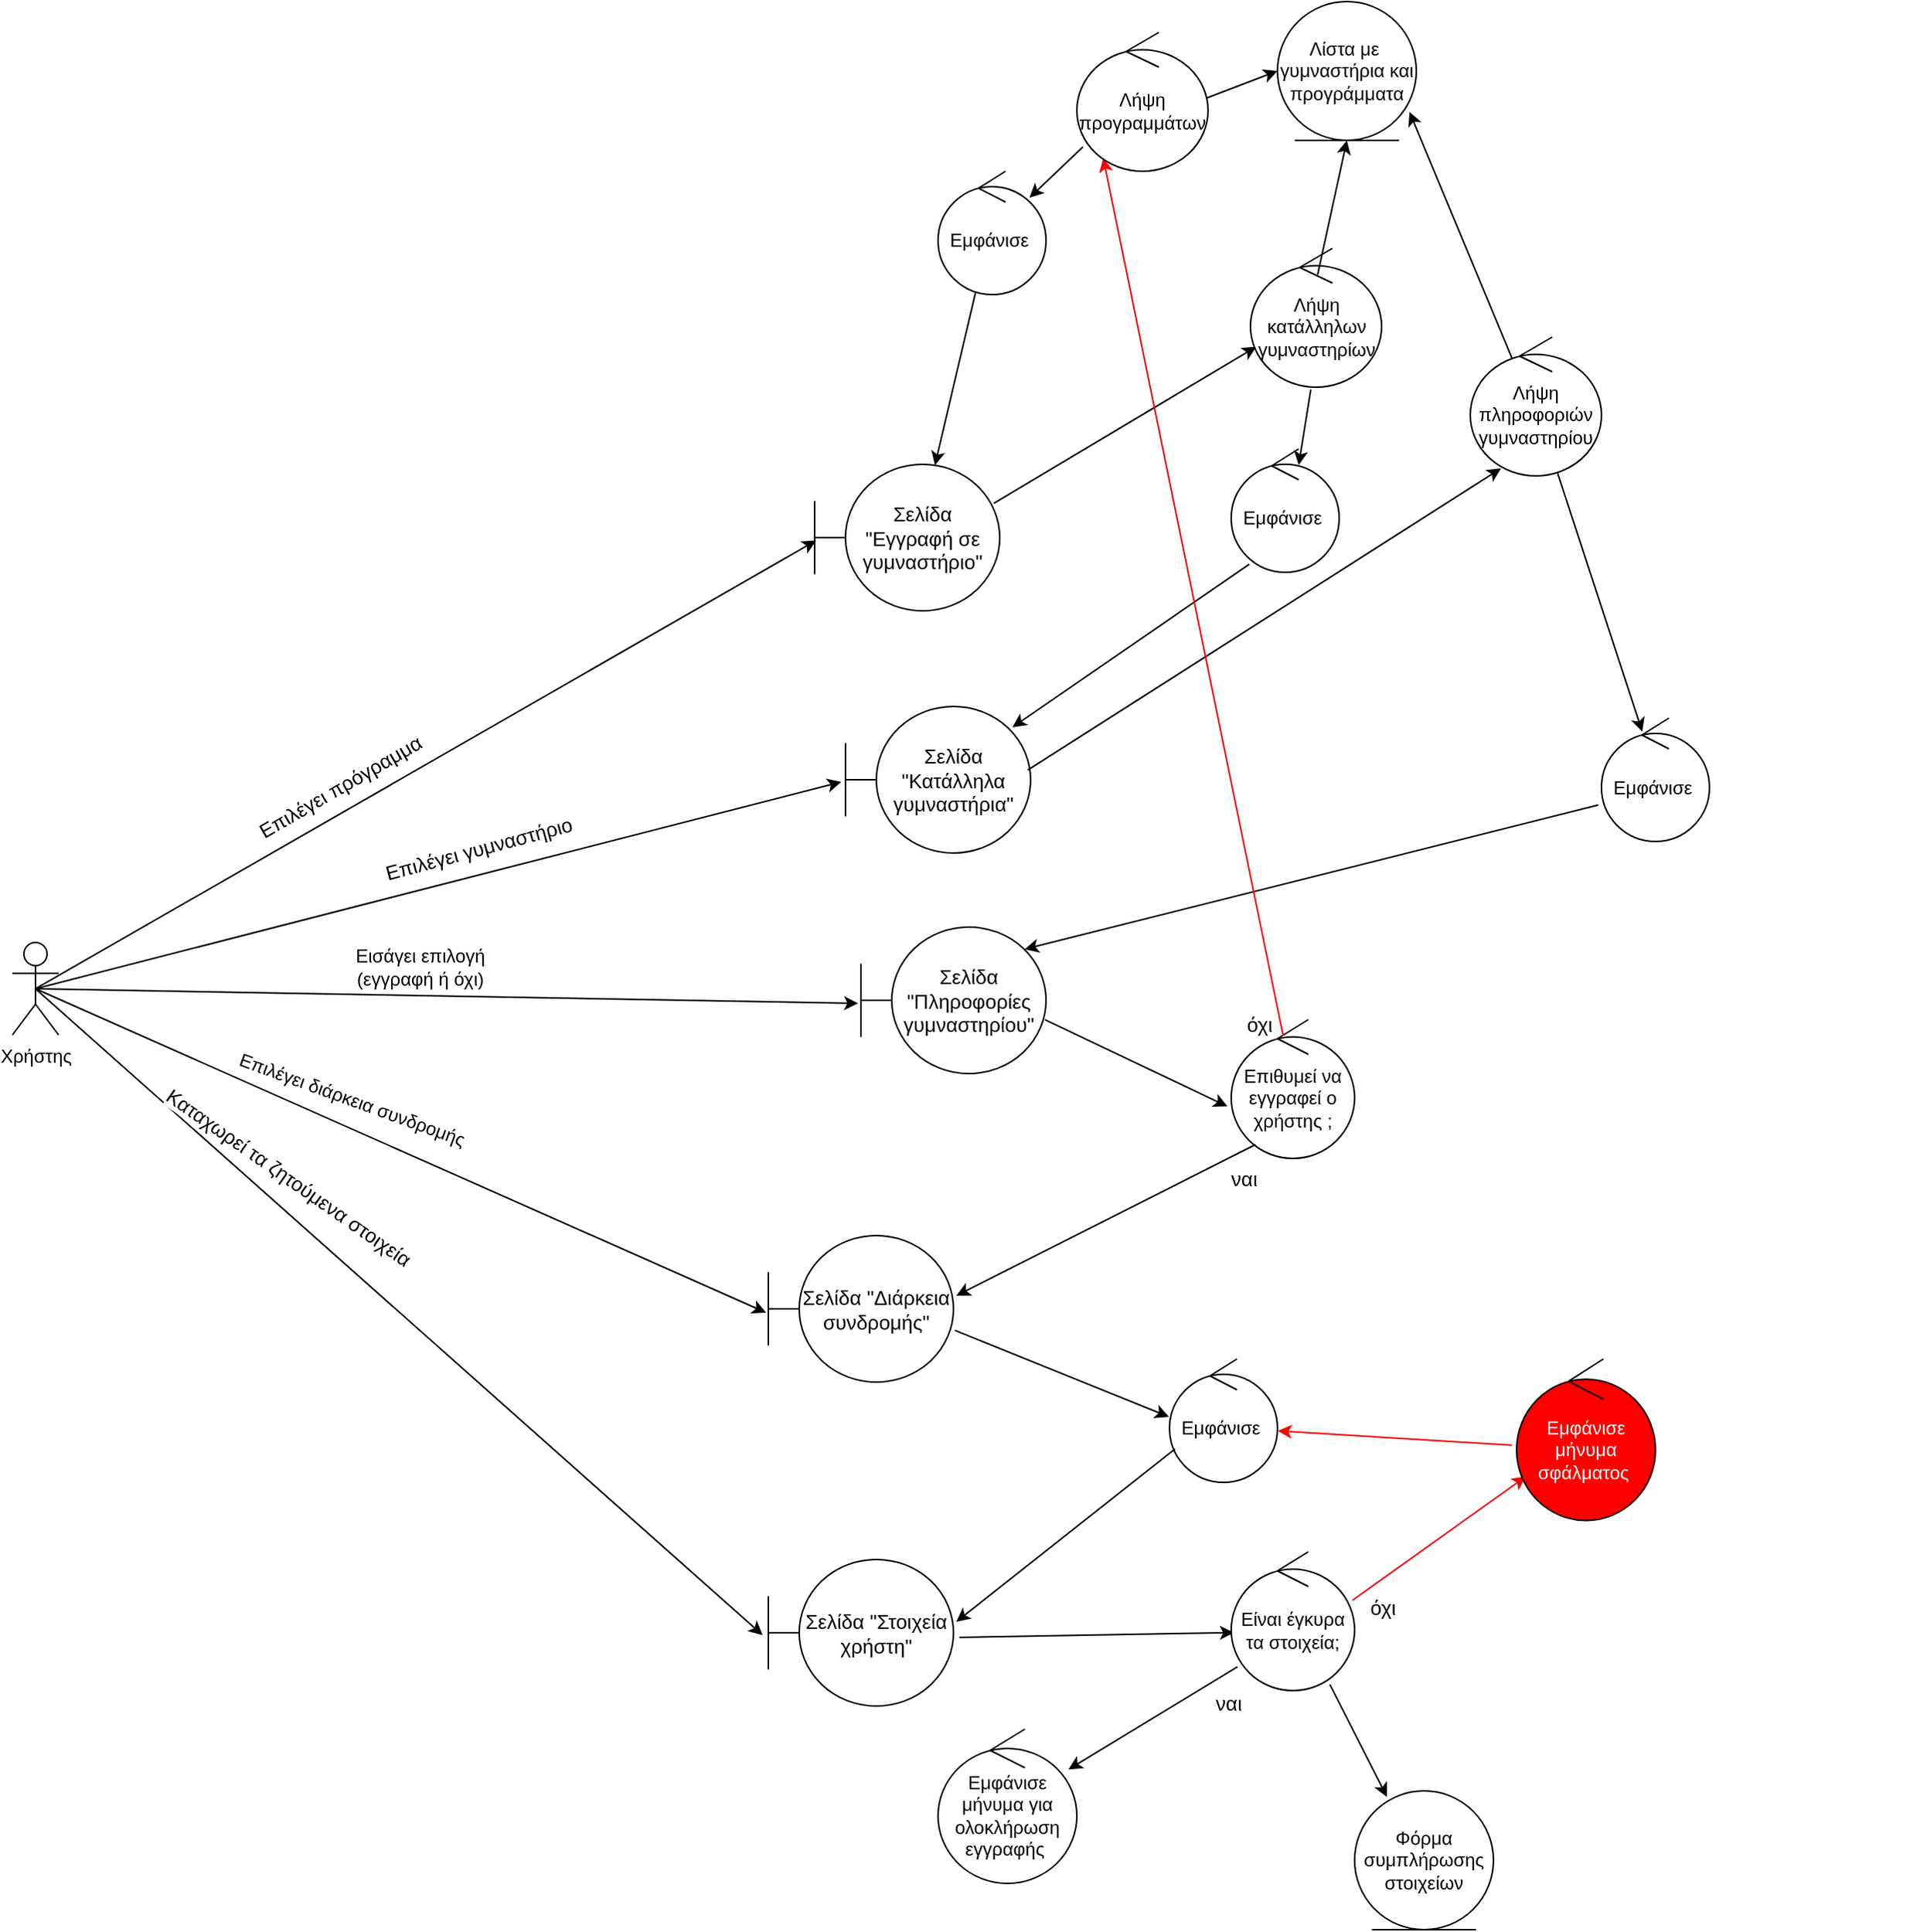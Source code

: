 <mxfile version="21.3.4" type="device">
  <diagram name="Σελίδα-1" id="WVEBd1sjFHavCeA0LY7U">
    <mxGraphModel dx="2772" dy="861" grid="1" gridSize="10" guides="1" tooltips="1" connect="1" arrows="1" fold="1" page="1" pageScale="1" pageWidth="1169" pageHeight="1654" math="0" shadow="0">
      <root>
        <mxCell id="0" />
        <mxCell id="1" parent="0" />
        <mxCell id="SWPQcaOPygvo77F1xrFM-126" style="rounded=0;orthogonalLoop=1;jettySize=auto;html=1;exitX=0.5;exitY=0.5;exitDx=0;exitDy=0;exitPerimeter=0;strokeColor=#000000;fontColor=#000000;entryX=0.008;entryY=0.52;entryDx=0;entryDy=0;entryPerimeter=0;" parent="1" source="SWPQcaOPygvo77F1xrFM-130" target="SWPQcaOPygvo77F1xrFM-186" edge="1">
          <mxGeometry relative="1" as="geometry">
            <mxPoint x="300" y="810" as="targetPoint" />
          </mxGeometry>
        </mxCell>
        <mxCell id="SWPQcaOPygvo77F1xrFM-130" value="Χρήστης" style="shape=umlActor;verticalLabelPosition=bottom;verticalAlign=top;html=1;outlineConnect=0;fontColor=#000000;" parent="1" vertex="1">
          <mxGeometry x="-190" y="980" width="30" height="60" as="geometry" />
        </mxCell>
        <mxCell id="SWPQcaOPygvo77F1xrFM-184" value="&lt;font&gt;Εμφάνισε&amp;nbsp;&lt;/font&gt;" style="ellipse;shape=umlControl;whiteSpace=wrap;html=1;strokeColor=#000000;fontColor=#000000;" parent="1" vertex="1">
          <mxGeometry x="410" y="480" width="70" height="80" as="geometry" />
        </mxCell>
        <mxCell id="SWPQcaOPygvo77F1xrFM-185" style="rounded=0;orthogonalLoop=1;jettySize=auto;html=1;exitX=0.346;exitY=0.987;exitDx=0;exitDy=0;exitPerimeter=0;strokeColor=#000000;fontColor=#000000;entryX=0.65;entryY=0.006;entryDx=0;entryDy=0;entryPerimeter=0;" parent="1" source="SWPQcaOPygvo77F1xrFM-184" target="SWPQcaOPygvo77F1xrFM-186" edge="1">
          <mxGeometry relative="1" as="geometry">
            <mxPoint x="380" y="680" as="targetPoint" />
            <mxPoint x="165" y="820" as="sourcePoint" />
          </mxGeometry>
        </mxCell>
        <mxCell id="SWPQcaOPygvo77F1xrFM-186" value="Σελίδα &quot;Εγγραφή σε γυμναστήριο&quot;" style="shape=umlBoundary;whiteSpace=wrap;html=1;strokeColor=#000000;fontColor=#000000;fontSize=13;" parent="1" vertex="1">
          <mxGeometry x="330" y="670" width="120" height="95" as="geometry" />
        </mxCell>
        <mxCell id="SWPQcaOPygvo77F1xrFM-187" value="&lt;font&gt;Λίστα με&amp;nbsp; γυμναστήρια και προγράμματα&lt;/font&gt;" style="ellipse;shape=umlEntity;whiteSpace=wrap;html=1;strokeColor=#000000;fontColor=#000000;" parent="1" vertex="1">
          <mxGeometry x="630" y="370" width="90" height="90" as="geometry" />
        </mxCell>
        <mxCell id="SWPQcaOPygvo77F1xrFM-188" style="rounded=0;orthogonalLoop=1;jettySize=auto;html=1;strokeColor=#000000;fontColor=#000000;exitX=0.975;exitY=0.478;exitDx=0;exitDy=0;exitPerimeter=0;entryX=0;entryY=0.5;entryDx=0;entryDy=0;" parent="1" source="PaOrN-Bwbaz09RTFRe5F-1" target="SWPQcaOPygvo77F1xrFM-187" edge="1">
          <mxGeometry relative="1" as="geometry">
            <mxPoint x="540" y="480" as="targetPoint" />
            <mxPoint x="524" y="489" as="sourcePoint" />
          </mxGeometry>
        </mxCell>
        <mxCell id="SWPQcaOPygvo77F1xrFM-190" value="&lt;font style=&quot;font-size: 13px;&quot;&gt;Επιλέγει πρόγραμμα&lt;/font&gt;" style="edgeLabel;html=1;align=center;verticalAlign=middle;resizable=0;points=[];fontColor=#000000;rotation=-30;" parent="1" vertex="1" connectable="0">
          <mxGeometry x="400.0" y="830.004" as="geometry">
            <mxPoint x="-352" y="-147" as="offset" />
          </mxGeometry>
        </mxCell>
        <mxCell id="SWPQcaOPygvo77F1xrFM-191" style="rounded=0;orthogonalLoop=1;jettySize=auto;html=1;exitX=0.968;exitY=0.266;exitDx=0;exitDy=0;exitPerimeter=0;strokeColor=#000000;fontColor=#000000;entryX=0.044;entryY=0.709;entryDx=0;entryDy=0;entryPerimeter=0;" parent="1" source="SWPQcaOPygvo77F1xrFM-186" target="PaOrN-Bwbaz09RTFRe5F-3" edge="1">
          <mxGeometry relative="1" as="geometry">
            <mxPoint x="620" y="718" as="targetPoint" />
            <mxPoint x="524" y="489" as="sourcePoint" />
          </mxGeometry>
        </mxCell>
        <mxCell id="SWPQcaOPygvo77F1xrFM-192" value="&lt;font&gt;Εμφάνισε&amp;nbsp;&lt;/font&gt;" style="ellipse;shape=umlControl;whiteSpace=wrap;html=1;strokeColor=#000000;fontColor=#000000;" parent="1" vertex="1">
          <mxGeometry x="600" y="660" width="70" height="80" as="geometry" />
        </mxCell>
        <mxCell id="SWPQcaOPygvo77F1xrFM-193" value="Σελίδα &quot;Κατάλληλα γυμναστήρια&quot;" style="shape=umlBoundary;whiteSpace=wrap;html=1;strokeColor=#000000;fontColor=#000000;fontSize=13;" parent="1" vertex="1">
          <mxGeometry x="350" y="827" width="120" height="95" as="geometry" />
        </mxCell>
        <mxCell id="SWPQcaOPygvo77F1xrFM-194" style="rounded=0;orthogonalLoop=1;jettySize=auto;html=1;exitX=0.167;exitY=0.935;exitDx=0;exitDy=0;exitPerimeter=0;strokeColor=#000000;fontColor=#000000;entryX=0.902;entryY=0.142;entryDx=0;entryDy=0;entryPerimeter=0;" parent="1" source="SWPQcaOPygvo77F1xrFM-192" target="SWPQcaOPygvo77F1xrFM-193" edge="1">
          <mxGeometry relative="1" as="geometry">
            <mxPoint x="448" y="685" as="targetPoint" />
            <mxPoint x="524" y="489" as="sourcePoint" />
          </mxGeometry>
        </mxCell>
        <mxCell id="SWPQcaOPygvo77F1xrFM-195" value="&lt;font style=&quot;font-size: 13px;&quot;&gt;Επιλέγει γυμναστήριο&lt;/font&gt;" style="edgeLabel;html=1;align=center;verticalAlign=middle;resizable=0;points=[];fontColor=#000000;rotation=-15;" parent="1" vertex="1" connectable="0">
          <mxGeometry x="490.0" y="970.004" as="geometry">
            <mxPoint x="-352" y="-147" as="offset" />
          </mxGeometry>
        </mxCell>
        <mxCell id="SWPQcaOPygvo77F1xrFM-196" style="rounded=0;orthogonalLoop=1;jettySize=auto;html=1;exitX=0.5;exitY=0.5;exitDx=0;exitDy=0;exitPerimeter=0;strokeColor=#000000;fontColor=#000000;entryX=-0.023;entryY=0.515;entryDx=0;entryDy=0;entryPerimeter=0;" parent="1" source="SWPQcaOPygvo77F1xrFM-130" target="SWPQcaOPygvo77F1xrFM-193" edge="1">
          <mxGeometry relative="1" as="geometry">
            <mxPoint x="361" y="729" as="targetPoint" />
            <mxPoint x="145" y="728" as="sourcePoint" />
          </mxGeometry>
        </mxCell>
        <mxCell id="SWPQcaOPygvo77F1xrFM-197" style="rounded=0;orthogonalLoop=1;jettySize=auto;html=1;exitX=0.985;exitY=0.434;exitDx=0;exitDy=0;exitPerimeter=0;strokeColor=#000000;fontColor=#000000;entryX=0.234;entryY=0.946;entryDx=0;entryDy=0;entryPerimeter=0;" parent="1" source="SWPQcaOPygvo77F1xrFM-193" target="PaOrN-Bwbaz09RTFRe5F-6" edge="1">
          <mxGeometry relative="1" as="geometry">
            <mxPoint x="580" y="880" as="targetPoint" />
            <mxPoint x="560" y="924" as="sourcePoint" />
          </mxGeometry>
        </mxCell>
        <mxCell id="SWPQcaOPygvo77F1xrFM-198" value="&lt;font&gt;Εμφάνισε&amp;nbsp;&lt;/font&gt;" style="ellipse;shape=umlControl;whiteSpace=wrap;html=1;strokeColor=#000000;fontColor=#000000;" parent="1" vertex="1">
          <mxGeometry x="840" y="834.5" width="70" height="80" as="geometry" />
        </mxCell>
        <mxCell id="SWPQcaOPygvo77F1xrFM-199" style="rounded=0;orthogonalLoop=1;jettySize=auto;html=1;exitX=-0.03;exitY=0.705;exitDx=0;exitDy=0;exitPerimeter=0;strokeColor=#000000;fontColor=#000000;entryX=0.885;entryY=0.151;entryDx=0;entryDy=0;entryPerimeter=0;" parent="1" source="SWPQcaOPygvo77F1xrFM-198" target="SWPQcaOPygvo77F1xrFM-200" edge="1">
          <mxGeometry relative="1" as="geometry">
            <mxPoint x="450" y="980" as="targetPoint" />
            <mxPoint x="642" y="745" as="sourcePoint" />
          </mxGeometry>
        </mxCell>
        <mxCell id="SWPQcaOPygvo77F1xrFM-200" value="Σελίδα &quot;Πληροφορίες γυμναστηρίου&quot;" style="shape=umlBoundary;whiteSpace=wrap;html=1;strokeColor=#000000;fontColor=#000000;fontSize=13;" parent="1" vertex="1">
          <mxGeometry x="360" y="970" width="120" height="95" as="geometry" />
        </mxCell>
        <mxCell id="SWPQcaOPygvo77F1xrFM-201" style="rounded=0;orthogonalLoop=1;jettySize=auto;html=1;strokeColor=#000000;fontColor=#000000;entryX=-0.015;entryY=0.521;entryDx=0;entryDy=0;entryPerimeter=0;exitX=0.5;exitY=0.5;exitDx=0;exitDy=0;exitPerimeter=0;" parent="1" source="SWPQcaOPygvo77F1xrFM-130" target="SWPQcaOPygvo77F1xrFM-200" edge="1">
          <mxGeometry relative="1" as="geometry">
            <mxPoint x="357" y="886" as="targetPoint" />
            <mxPoint x="145" y="720" as="sourcePoint" />
          </mxGeometry>
        </mxCell>
        <mxCell id="SWPQcaOPygvo77F1xrFM-206" style="rounded=0;orthogonalLoop=1;jettySize=auto;html=1;exitX=0.46;exitY=1.017;exitDx=0;exitDy=0;exitPerimeter=0;strokeColor=#000000;fontColor=#000000;entryX=0.625;entryY=0.131;entryDx=0;entryDy=0;entryPerimeter=0;" parent="1" source="PaOrN-Bwbaz09RTFRe5F-3" target="SWPQcaOPygvo77F1xrFM-192" edge="1">
          <mxGeometry relative="1" as="geometry">
            <mxPoint x="666" y="510" as="targetPoint" />
            <mxPoint x="701" y="725" as="sourcePoint" />
          </mxGeometry>
        </mxCell>
        <mxCell id="SWPQcaOPygvo77F1xrFM-208" style="rounded=0;orthogonalLoop=1;jettySize=auto;html=1;strokeColor=#000000;fontColor=#000000;entryX=0.378;entryY=0.111;entryDx=0;entryDy=0;entryPerimeter=0;" parent="1" source="PaOrN-Bwbaz09RTFRe5F-6" target="SWPQcaOPygvo77F1xrFM-198" edge="1">
          <mxGeometry relative="1" as="geometry">
            <mxPoint x="820" y="680" as="targetPoint" />
            <mxPoint x="676" y="682" as="sourcePoint" />
          </mxGeometry>
        </mxCell>
        <mxCell id="SWPQcaOPygvo77F1xrFM-209" value="&lt;font style=&quot;font-size: 12px;&quot;&gt;Εισάγει επιλογή&lt;br style=&quot;font-size: 12px;&quot;&gt;(εγγραφή ή όχι)&lt;br style=&quot;font-size: 12px;&quot;&gt;&lt;/font&gt;" style="edgeLabel;html=1;align=center;verticalAlign=middle;resizable=0;points=[];fontSize=12;rotation=0;fontColor=#000000;" parent="1" vertex="1" connectable="0">
          <mxGeometry x="250.0" y="1420.004" as="geometry">
            <mxPoint x="-176" y="-424" as="offset" />
          </mxGeometry>
        </mxCell>
        <mxCell id="SWPQcaOPygvo77F1xrFM-210" style="rounded=0;orthogonalLoop=1;jettySize=auto;html=1;exitX=0.994;exitY=0.632;exitDx=0;exitDy=0;exitPerimeter=0;strokeColor=#000000;fontColor=#000000;entryX=-0.031;entryY=0.625;entryDx=0;entryDy=0;entryPerimeter=0;" parent="1" source="SWPQcaOPygvo77F1xrFM-200" target="SWPQcaOPygvo77F1xrFM-211" edge="1">
          <mxGeometry relative="1" as="geometry">
            <mxPoint x="550" y="1060" as="targetPoint" />
            <mxPoint x="778" y="908" as="sourcePoint" />
          </mxGeometry>
        </mxCell>
        <mxCell id="SWPQcaOPygvo77F1xrFM-211" value="&lt;font&gt;Επιθυμεί να εγγραφεί ο χρήστης ;&lt;/font&gt;" style="ellipse;shape=umlControl;whiteSpace=wrap;html=1;strokeColor=#000000;fontColor=#000000;" parent="1" vertex="1">
          <mxGeometry x="600" y="1030" width="80" height="90" as="geometry" />
        </mxCell>
        <mxCell id="SWPQcaOPygvo77F1xrFM-214" style="rounded=0;orthogonalLoop=1;jettySize=auto;html=1;strokeColor=#000000;fontColor=#000000;exitX=0.197;exitY=0.9;exitDx=0;exitDy=0;exitPerimeter=0;entryX=1.016;entryY=0.41;entryDx=0;entryDy=0;entryPerimeter=0;" parent="1" source="SWPQcaOPygvo77F1xrFM-211" target="SWPQcaOPygvo77F1xrFM-216" edge="1">
          <mxGeometry relative="1" as="geometry">
            <mxPoint x="440" y="1150" as="targetPoint" />
            <mxPoint x="410" y="1180" as="sourcePoint" />
          </mxGeometry>
        </mxCell>
        <mxCell id="SWPQcaOPygvo77F1xrFM-215" value="&lt;font style=&quot;font-size: 13px;&quot;&gt;ναι&lt;/font&gt;" style="edgeLabel;html=1;align=center;verticalAlign=middle;resizable=0;points=[];fontColor=#000000;" parent="1" vertex="1" connectable="0">
          <mxGeometry x="960.0" y="1280.004" as="geometry">
            <mxPoint x="-352" y="-147" as="offset" />
          </mxGeometry>
        </mxCell>
        <mxCell id="SWPQcaOPygvo77F1xrFM-216" value="Σελίδα &quot;Διάρκεια συνδρομής&quot;" style="shape=umlBoundary;whiteSpace=wrap;html=1;strokeColor=#000000;fontColor=#000000;fontSize=13;" parent="1" vertex="1">
          <mxGeometry x="300" y="1170" width="120" height="95" as="geometry" />
        </mxCell>
        <mxCell id="SWPQcaOPygvo77F1xrFM-219" style="rounded=0;orthogonalLoop=1;jettySize=auto;html=1;strokeColor=#000000;fontColor=#000000;entryX=-0.012;entryY=0.526;entryDx=0;entryDy=0;entryPerimeter=0;exitX=0.5;exitY=0.5;exitDx=0;exitDy=0;exitPerimeter=0;" parent="1" source="SWPQcaOPygvo77F1xrFM-130" target="SWPQcaOPygvo77F1xrFM-216" edge="1">
          <mxGeometry relative="1" as="geometry">
            <mxPoint x="288" y="1059" as="targetPoint" />
            <mxPoint x="-15" y="910" as="sourcePoint" />
          </mxGeometry>
        </mxCell>
        <mxCell id="SWPQcaOPygvo77F1xrFM-220" value="&lt;font style=&quot;font-size: 12px;&quot;&gt;Επιλέγει διάρκεια συνδρομής&lt;br style=&quot;font-size: 12px;&quot;&gt;&lt;/font&gt;" style="edgeLabel;html=1;align=center;verticalAlign=middle;resizable=0;points=[];fontSize=12;rotation=20;fontColor=#000000;" parent="1" vertex="1" connectable="0">
          <mxGeometry x="50.0" y="1540.004" as="geometry">
            <mxPoint x="-176" y="-424" as="offset" />
          </mxGeometry>
        </mxCell>
        <mxCell id="SWPQcaOPygvo77F1xrFM-221" style="rounded=0;orthogonalLoop=1;jettySize=auto;html=1;exitX=1.008;exitY=0.647;exitDx=0;exitDy=0;exitPerimeter=0;strokeColor=#000000;fontColor=#000000;entryX=-0.005;entryY=0.469;entryDx=0;entryDy=0;entryPerimeter=0;" parent="1" source="SWPQcaOPygvo77F1xrFM-216" target="SWPQcaOPygvo77F1xrFM-222" edge="1">
          <mxGeometry relative="1" as="geometry">
            <mxPoint x="540" y="1350" as="targetPoint" />
            <mxPoint x="409" y="1070" as="sourcePoint" />
          </mxGeometry>
        </mxCell>
        <mxCell id="SWPQcaOPygvo77F1xrFM-222" value="&lt;font&gt;Εμφάνισε&amp;nbsp;&lt;/font&gt;" style="ellipse;shape=umlControl;whiteSpace=wrap;html=1;strokeColor=#000000;fontColor=#000000;" parent="1" vertex="1">
          <mxGeometry x="560" y="1250" width="70" height="80" as="geometry" />
        </mxCell>
        <mxCell id="SWPQcaOPygvo77F1xrFM-223" style="rounded=0;orthogonalLoop=1;jettySize=auto;html=1;strokeColor=#000000;fontColor=#000000;exitX=0.051;exitY=0.73;exitDx=0;exitDy=0;exitPerimeter=0;entryX=1.015;entryY=0.425;entryDx=0;entryDy=0;entryPerimeter=0;" parent="1" source="SWPQcaOPygvo77F1xrFM-222" target="SWPQcaOPygvo77F1xrFM-224" edge="1">
          <mxGeometry relative="1" as="geometry">
            <mxPoint x="360" y="1380" as="targetPoint" />
            <mxPoint x="500" y="1330" as="sourcePoint" />
          </mxGeometry>
        </mxCell>
        <mxCell id="SWPQcaOPygvo77F1xrFM-224" value="Σελίδα &quot;Στοιχεία χρήστη&quot;" style="shape=umlBoundary;whiteSpace=wrap;html=1;strokeColor=#000000;fontColor=#000000;fontSize=13;" parent="1" vertex="1">
          <mxGeometry x="300" y="1380" width="120" height="95" as="geometry" />
        </mxCell>
        <mxCell id="SWPQcaOPygvo77F1xrFM-225" style="rounded=0;orthogonalLoop=1;jettySize=auto;html=1;strokeColor=#000000;fontColor=#000000;entryX=-0.031;entryY=0.516;entryDx=0;entryDy=0;entryPerimeter=0;exitX=0.5;exitY=0.5;exitDx=0;exitDy=0;exitPerimeter=0;" parent="1" source="SWPQcaOPygvo77F1xrFM-130" target="SWPQcaOPygvo77F1xrFM-224" edge="1">
          <mxGeometry relative="1" as="geometry">
            <mxPoint x="194" y="1330" as="targetPoint" />
            <mxPoint x="-20" y="910" as="sourcePoint" />
          </mxGeometry>
        </mxCell>
        <mxCell id="SWPQcaOPygvo77F1xrFM-226" value="&lt;font style=&quot;font-size: 13px;&quot;&gt;Καταχωρεί τα ζητούμενα στοιχεία&lt;br style=&quot;font-size: 13px;&quot;&gt;&lt;/font&gt;" style="edgeLabel;html=1;align=center;verticalAlign=middle;resizable=0;points=[];fontSize=13;rotation=35;fontColor=#000000;" parent="1" vertex="1" connectable="0">
          <mxGeometry x="-110.0" y="1580.004" as="geometry">
            <mxPoint x="-176" y="-424" as="offset" />
          </mxGeometry>
        </mxCell>
        <mxCell id="SWPQcaOPygvo77F1xrFM-227" style="rounded=0;orthogonalLoop=1;jettySize=auto;html=1;exitX=1.032;exitY=0.532;exitDx=0;exitDy=0;exitPerimeter=0;strokeColor=#000000;fontColor=#000000;entryX=0.022;entryY=0.582;entryDx=0;entryDy=0;entryPerimeter=0;" parent="1" source="SWPQcaOPygvo77F1xrFM-224" target="SWPQcaOPygvo77F1xrFM-228" edge="1">
          <mxGeometry relative="1" as="geometry">
            <mxPoint x="580" y="1428" as="targetPoint" />
            <mxPoint x="515" y="1450" as="sourcePoint" />
          </mxGeometry>
        </mxCell>
        <mxCell id="SWPQcaOPygvo77F1xrFM-228" value="&lt;font&gt;Είναι έγκυρα τα στοιχεία;&lt;/font&gt;" style="ellipse;shape=umlControl;whiteSpace=wrap;html=1;strokeColor=#000000;fontColor=#000000;" parent="1" vertex="1">
          <mxGeometry x="600" y="1375" width="80" height="90" as="geometry" />
        </mxCell>
        <mxCell id="SWPQcaOPygvo77F1xrFM-229" style="rounded=0;orthogonalLoop=1;jettySize=auto;html=1;strokeColor=#000000;fontColor=#000000;exitX=0.051;exitY=0.829;exitDx=0;exitDy=0;exitPerimeter=0;" parent="1" source="SWPQcaOPygvo77F1xrFM-228" target="SoW9vWZfNO9EW_fRScha-1" edge="1">
          <mxGeometry relative="1" as="geometry">
            <mxPoint x="421.08" y="1543.725" as="targetPoint" />
            <mxPoint x="892" y="1440" as="sourcePoint" />
          </mxGeometry>
        </mxCell>
        <mxCell id="SWPQcaOPygvo77F1xrFM-230" value="&lt;font style=&quot;font-size: 13px;&quot;&gt;ναι&lt;/font&gt;" style="edgeLabel;html=1;align=center;verticalAlign=middle;resizable=0;points=[];fontColor=#000000;" parent="1" vertex="1" connectable="0">
          <mxGeometry x="950.0" y="1620.004" as="geometry">
            <mxPoint x="-352" y="-147" as="offset" />
          </mxGeometry>
        </mxCell>
        <mxCell id="SWPQcaOPygvo77F1xrFM-232" style="rounded=0;orthogonalLoop=1;jettySize=auto;html=1;exitX=0.421;exitY=0.116;exitDx=0;exitDy=0;exitPerimeter=0;strokeColor=#FF0000;fontColor=#000000;entryX=0.201;entryY=0.906;entryDx=0;entryDy=0;entryPerimeter=0;" parent="1" source="SWPQcaOPygvo77F1xrFM-211" target="PaOrN-Bwbaz09RTFRe5F-1" edge="1">
          <mxGeometry relative="1" as="geometry">
            <mxPoint x="810" y="1130" as="targetPoint" />
            <mxPoint x="681" y="1047" as="sourcePoint" />
          </mxGeometry>
        </mxCell>
        <mxCell id="SWPQcaOPygvo77F1xrFM-233" value="&lt;font style=&quot;font-size: 13px;&quot;&gt;όχι&lt;/font&gt;" style="edgeLabel;html=1;align=center;verticalAlign=middle;resizable=0;points=[];fontColor=#000000;" parent="1" vertex="1" connectable="0">
          <mxGeometry x="970.0" y="1180.004" as="geometry">
            <mxPoint x="-352" y="-147" as="offset" />
          </mxGeometry>
        </mxCell>
        <mxCell id="SWPQcaOPygvo77F1xrFM-234" style="rounded=0;orthogonalLoop=1;jettySize=auto;html=1;exitX=0.982;exitY=0.35;exitDx=0;exitDy=0;exitPerimeter=0;strokeColor=#FF0000;fontColor=#000000;entryX=0.067;entryY=0.727;entryDx=0;entryDy=0;entryPerimeter=0;" parent="1" source="SWPQcaOPygvo77F1xrFM-228" target="SWPQcaOPygvo77F1xrFM-236" edge="1">
          <mxGeometry relative="1" as="geometry">
            <mxPoint x="800" y="1350" as="targetPoint" />
            <mxPoint x="974" y="1389" as="sourcePoint" />
          </mxGeometry>
        </mxCell>
        <mxCell id="SWPQcaOPygvo77F1xrFM-235" value="&lt;font style=&quot;font-size: 13px;&quot;&gt;όχι&lt;/font&gt;" style="edgeLabel;html=1;align=center;verticalAlign=middle;resizable=0;points=[];fontColor=#000000;" parent="1" vertex="1" connectable="0">
          <mxGeometry x="1050.0" y="1557.504" as="geometry">
            <mxPoint x="-352" y="-147" as="offset" />
          </mxGeometry>
        </mxCell>
        <mxCell id="SWPQcaOPygvo77F1xrFM-236" value="&lt;font color=&quot;#ffffff&quot;&gt;Εμφάνισε μήνυμα σφάλματος&amp;nbsp;&lt;/font&gt;" style="ellipse;shape=umlControl;whiteSpace=wrap;html=1;strokeColor=#000000;fontColor=#000000;fillColor=#FF0000;" parent="1" vertex="1">
          <mxGeometry x="785" y="1250" width="90" height="104.75" as="geometry" />
        </mxCell>
        <mxCell id="SWPQcaOPygvo77F1xrFM-237" style="rounded=0;orthogonalLoop=1;jettySize=auto;html=1;exitX=-0.035;exitY=0.533;exitDx=0;exitDy=0;exitPerimeter=0;strokeColor=#FF0000;fontColor=#000000;entryX=1.003;entryY=0.583;entryDx=0;entryDy=0;entryPerimeter=0;" parent="1" source="SWPQcaOPygvo77F1xrFM-236" target="SWPQcaOPygvo77F1xrFM-222" edge="1">
          <mxGeometry relative="1" as="geometry">
            <mxPoint x="801" y="1336" as="targetPoint" />
            <mxPoint x="689" y="1416" as="sourcePoint" />
          </mxGeometry>
        </mxCell>
        <mxCell id="SoW9vWZfNO9EW_fRScha-1" value="&lt;font&gt;Εμφάνισε μήνυμα για ολοκλήρωση εγγραφής&amp;nbsp;&lt;/font&gt;" style="ellipse;shape=umlControl;whiteSpace=wrap;html=1;strokeColor=#000000;fontColor=#000000;" parent="1" vertex="1">
          <mxGeometry x="410" y="1490" width="90" height="100" as="geometry" />
        </mxCell>
        <mxCell id="w8nqDf1ZR5iuJsB7VwVL-1" style="rounded=0;orthogonalLoop=1;jettySize=auto;html=1;strokeColor=#000000;fontColor=#000000;exitX=0.8;exitY=0.956;exitDx=0;exitDy=0;exitPerimeter=0;entryX=0.233;entryY=0.044;entryDx=0;entryDy=0;entryPerimeter=0;" parent="1" source="SWPQcaOPygvo77F1xrFM-228" target="w8nqDf1ZR5iuJsB7VwVL-2" edge="1">
          <mxGeometry relative="1" as="geometry">
            <mxPoint x="710" y="1540" as="targetPoint" />
            <mxPoint x="614" y="1460" as="sourcePoint" />
          </mxGeometry>
        </mxCell>
        <mxCell id="w8nqDf1ZR5iuJsB7VwVL-2" value="Φόρμα συμπλήρωσης στοιχείων" style="ellipse;shape=umlEntity;whiteSpace=wrap;html=1;strokeColor=#000000;fontColor=#000000;" parent="1" vertex="1">
          <mxGeometry x="680" y="1530" width="90" height="90" as="geometry" />
        </mxCell>
        <mxCell id="PaOrN-Bwbaz09RTFRe5F-1" value="&lt;font&gt;Λήψη προγραμμάτων&lt;/font&gt;" style="ellipse;shape=umlControl;whiteSpace=wrap;html=1;strokeColor=#000000;fontColor=#000000;" parent="1" vertex="1">
          <mxGeometry x="500" y="390" width="85" height="90" as="geometry" />
        </mxCell>
        <mxCell id="PaOrN-Bwbaz09RTFRe5F-2" style="rounded=0;orthogonalLoop=1;jettySize=auto;html=1;strokeColor=#000000;fontColor=#000000;exitX=0.046;exitY=0.825;exitDx=0;exitDy=0;exitPerimeter=0;entryX=0.848;entryY=0.214;entryDx=0;entryDy=0;entryPerimeter=0;" parent="1" source="PaOrN-Bwbaz09RTFRe5F-1" target="SWPQcaOPygvo77F1xrFM-184" edge="1">
          <mxGeometry relative="1" as="geometry">
            <mxPoint x="630" y="435" as="targetPoint" />
            <mxPoint x="593" y="433" as="sourcePoint" />
          </mxGeometry>
        </mxCell>
        <mxCell id="PaOrN-Bwbaz09RTFRe5F-3" value="&lt;font&gt;Λήψη κατάλληλων γυμναστηρίων&lt;/font&gt;" style="ellipse;shape=umlControl;whiteSpace=wrap;html=1;strokeColor=#000000;fontColor=#000000;" parent="1" vertex="1">
          <mxGeometry x="612.5" y="530" width="85" height="90" as="geometry" />
        </mxCell>
        <mxCell id="PaOrN-Bwbaz09RTFRe5F-4" style="rounded=0;orthogonalLoop=1;jettySize=auto;html=1;strokeColor=#000000;fontColor=#000000;exitX=0.512;exitY=0.19;exitDx=0;exitDy=0;exitPerimeter=0;entryX=0.5;entryY=1;entryDx=0;entryDy=0;" parent="1" source="PaOrN-Bwbaz09RTFRe5F-3" target="SWPQcaOPygvo77F1xrFM-187" edge="1">
          <mxGeometry relative="1" as="geometry">
            <mxPoint x="620" y="470" as="targetPoint" />
            <mxPoint x="514" y="474" as="sourcePoint" />
          </mxGeometry>
        </mxCell>
        <mxCell id="PaOrN-Bwbaz09RTFRe5F-6" value="&lt;font&gt;Λήψη πληροφοριών γυμναστηρίου&lt;/font&gt;" style="ellipse;shape=umlControl;whiteSpace=wrap;html=1;strokeColor=#000000;fontColor=#000000;" parent="1" vertex="1">
          <mxGeometry x="755" y="587.5" width="85" height="90" as="geometry" />
        </mxCell>
        <mxCell id="PaOrN-Bwbaz09RTFRe5F-7" style="rounded=0;orthogonalLoop=1;jettySize=auto;html=1;strokeColor=#000000;fontColor=#000000;entryX=0.951;entryY=0.795;entryDx=0;entryDy=0;exitX=0.32;exitY=0.158;exitDx=0;exitDy=0;exitPerimeter=0;entryPerimeter=0;" parent="1" source="PaOrN-Bwbaz09RTFRe5F-6" target="SWPQcaOPygvo77F1xrFM-187" edge="1">
          <mxGeometry relative="1" as="geometry">
            <mxPoint x="876" y="853" as="targetPoint" />
            <mxPoint x="821" y="685" as="sourcePoint" />
          </mxGeometry>
        </mxCell>
      </root>
    </mxGraphModel>
  </diagram>
</mxfile>
